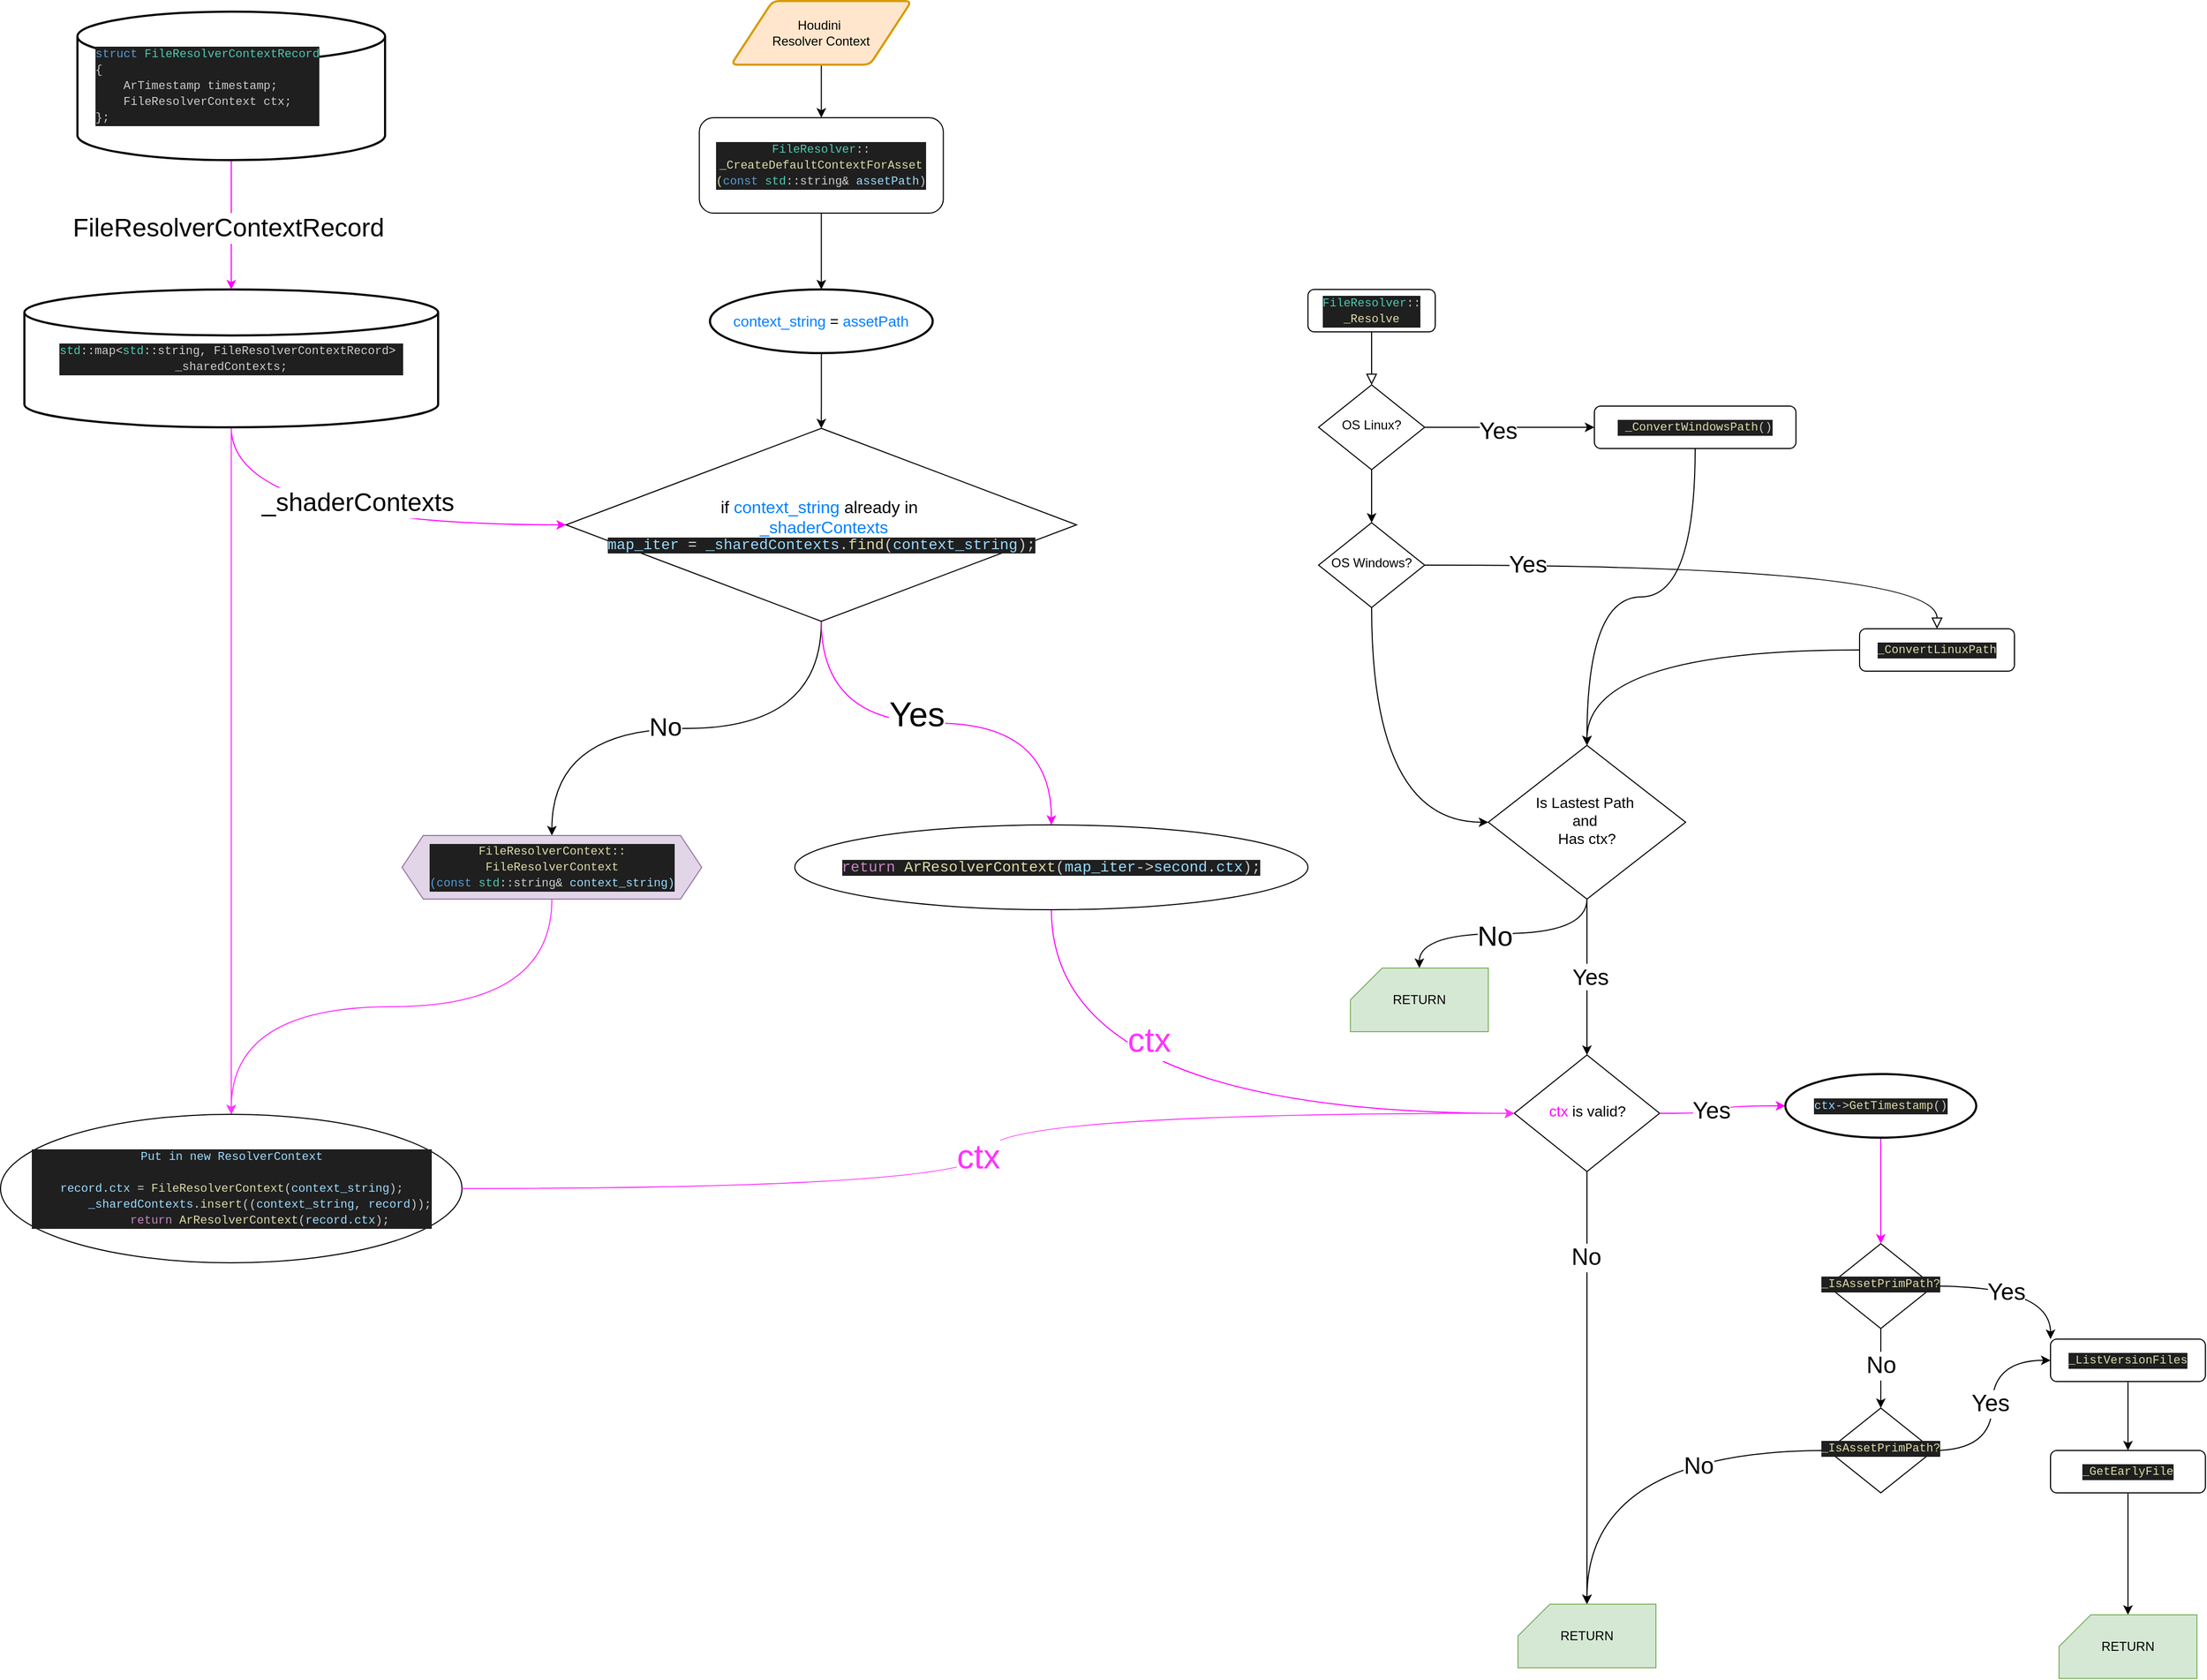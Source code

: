 <mxfile version="24.0.7" type="github">
  <diagram id="C5RBs43oDa-KdzZeNtuy" name="Page-1">
    <mxGraphModel dx="2647" dy="1111" grid="1" gridSize="10" guides="1" tooltips="1" connect="1" arrows="1" fold="1" page="1" pageScale="1" pageWidth="1169" pageHeight="1654" math="0" shadow="0">
      <root>
        <mxCell id="WIyWlLk6GJQsqaUBKTNV-0" />
        <mxCell id="WIyWlLk6GJQsqaUBKTNV-1" parent="WIyWlLk6GJQsqaUBKTNV-0" />
        <mxCell id="WIyWlLk6GJQsqaUBKTNV-2" value="" style="rounded=0;html=1;jettySize=auto;orthogonalLoop=1;fontSize=11;endArrow=block;endFill=0;endSize=8;strokeWidth=1;shadow=0;labelBackgroundColor=none;edgeStyle=orthogonalEdgeStyle;curved=1;" parent="WIyWlLk6GJQsqaUBKTNV-1" source="WIyWlLk6GJQsqaUBKTNV-3" target="WIyWlLk6GJQsqaUBKTNV-6" edge="1">
          <mxGeometry relative="1" as="geometry" />
        </mxCell>
        <mxCell id="WIyWlLk6GJQsqaUBKTNV-3" value="&lt;div style=&quot;color: rgb(204, 204, 204); background-color: rgb(31, 31, 31); font-family: Monaco, Consolas, &amp;quot;Courier New&amp;quot;, monospace, Consolas, &amp;quot;Courier New&amp;quot;, monospace; font-size: 11px; line-height: 15px; white-space: pre;&quot;&gt;&lt;span style=&quot;color: #4ec9b0;&quot;&gt;FileResolver&lt;/span&gt;::&lt;/div&gt;&lt;div style=&quot;color: rgb(204, 204, 204); background-color: rgb(31, 31, 31); font-family: Monaco, Consolas, &amp;quot;Courier New&amp;quot;, monospace, Consolas, &amp;quot;Courier New&amp;quot;, monospace; font-size: 11px; line-height: 15px; white-space: pre;&quot;&gt;&lt;span style=&quot;color: #dcdcaa;&quot;&gt;_Resolve&lt;/span&gt;&lt;/div&gt;" style="rounded=1;whiteSpace=wrap;html=1;fontSize=12;glass=0;strokeWidth=1;shadow=0;fillColor=default;" parent="WIyWlLk6GJQsqaUBKTNV-1" vertex="1">
          <mxGeometry x="270" y="302" width="120" height="40" as="geometry" />
        </mxCell>
        <mxCell id="Y0Sj8cKWIMxoQ4SRdCdw-1" style="edgeStyle=orthogonalEdgeStyle;rounded=0;orthogonalLoop=1;jettySize=auto;html=1;curved=1;" edge="1" parent="WIyWlLk6GJQsqaUBKTNV-1" source="WIyWlLk6GJQsqaUBKTNV-6" target="WIyWlLk6GJQsqaUBKTNV-7">
          <mxGeometry relative="1" as="geometry" />
        </mxCell>
        <mxCell id="Y0Sj8cKWIMxoQ4SRdCdw-52" value="Yes" style="edgeLabel;html=1;align=center;verticalAlign=middle;resizable=0;points=[];fontSize=22;" vertex="1" connectable="0" parent="Y0Sj8cKWIMxoQ4SRdCdw-1">
          <mxGeometry x="-0.137" y="-4" relative="1" as="geometry">
            <mxPoint as="offset" />
          </mxGeometry>
        </mxCell>
        <mxCell id="Y0Sj8cKWIMxoQ4SRdCdw-3" style="edgeStyle=orthogonalEdgeStyle;rounded=0;orthogonalLoop=1;jettySize=auto;html=1;curved=1;" edge="1" parent="WIyWlLk6GJQsqaUBKTNV-1" source="WIyWlLk6GJQsqaUBKTNV-6" target="WIyWlLk6GJQsqaUBKTNV-10">
          <mxGeometry relative="1" as="geometry" />
        </mxCell>
        <mxCell id="WIyWlLk6GJQsqaUBKTNV-6" value="OS Linux?" style="rhombus;whiteSpace=wrap;html=1;shadow=0;fontFamily=Helvetica;fontSize=12;align=center;strokeWidth=1;spacing=6;spacingTop=-4;" parent="WIyWlLk6GJQsqaUBKTNV-1" vertex="1">
          <mxGeometry x="280" y="392" width="100" height="80" as="geometry" />
        </mxCell>
        <mxCell id="Y0Sj8cKWIMxoQ4SRdCdw-11" style="edgeStyle=orthogonalEdgeStyle;rounded=0;orthogonalLoop=1;jettySize=auto;html=1;curved=1;" edge="1" parent="WIyWlLk6GJQsqaUBKTNV-1" source="WIyWlLk6GJQsqaUBKTNV-7" target="Y0Sj8cKWIMxoQ4SRdCdw-10">
          <mxGeometry relative="1" as="geometry" />
        </mxCell>
        <mxCell id="WIyWlLk6GJQsqaUBKTNV-7" value="&lt;div style=&quot;color: rgb(204, 204, 204); background-color: rgb(31, 31, 31); font-family: Monaco, Consolas, &amp;quot;Courier New&amp;quot;, monospace, Consolas, &amp;quot;Courier New&amp;quot;, monospace; font-size: 11px; line-height: 15px; white-space: pre;&quot;&gt;&amp;nbsp;&lt;span style=&quot;color: #dcdcaa;&quot;&gt;_ConvertWindowsPath&lt;/span&gt;()&lt;/div&gt;" style="rounded=1;whiteSpace=wrap;html=1;fontSize=12;glass=0;strokeWidth=1;shadow=0;" parent="WIyWlLk6GJQsqaUBKTNV-1" vertex="1">
          <mxGeometry x="540" y="412" width="190" height="40" as="geometry" />
        </mxCell>
        <mxCell id="WIyWlLk6GJQsqaUBKTNV-9" value="" style="edgeStyle=orthogonalEdgeStyle;rounded=0;html=1;jettySize=auto;orthogonalLoop=1;fontSize=11;endArrow=block;endFill=0;endSize=8;strokeWidth=1;shadow=0;labelBackgroundColor=none;curved=1;" parent="WIyWlLk6GJQsqaUBKTNV-1" source="WIyWlLk6GJQsqaUBKTNV-10" target="WIyWlLk6GJQsqaUBKTNV-12" edge="1">
          <mxGeometry y="10" relative="1" as="geometry">
            <mxPoint as="offset" />
          </mxGeometry>
        </mxCell>
        <mxCell id="Y0Sj8cKWIMxoQ4SRdCdw-53" value="&lt;font style=&quot;font-size: 22px;&quot;&gt;Yes&lt;/font&gt;" style="edgeLabel;html=1;align=center;verticalAlign=middle;resizable=0;points=[];" vertex="1" connectable="0" parent="WIyWlLk6GJQsqaUBKTNV-9">
          <mxGeometry x="-0.642" relative="1" as="geometry">
            <mxPoint as="offset" />
          </mxGeometry>
        </mxCell>
        <mxCell id="Y0Sj8cKWIMxoQ4SRdCdw-29" style="edgeStyle=orthogonalEdgeStyle;rounded=0;orthogonalLoop=1;jettySize=auto;html=1;curved=1;entryX=0;entryY=0.5;entryDx=0;entryDy=0;exitX=0.5;exitY=1;exitDx=0;exitDy=0;" edge="1" parent="WIyWlLk6GJQsqaUBKTNV-1" source="WIyWlLk6GJQsqaUBKTNV-10" target="Y0Sj8cKWIMxoQ4SRdCdw-10">
          <mxGeometry relative="1" as="geometry" />
        </mxCell>
        <mxCell id="WIyWlLk6GJQsqaUBKTNV-10" value="OS Windows?" style="rhombus;whiteSpace=wrap;html=1;shadow=0;fontFamily=Helvetica;fontSize=12;align=center;strokeWidth=1;spacing=6;spacingTop=-4;" parent="WIyWlLk6GJQsqaUBKTNV-1" vertex="1">
          <mxGeometry x="280" y="522" width="100" height="80" as="geometry" />
        </mxCell>
        <mxCell id="Y0Sj8cKWIMxoQ4SRdCdw-13" style="edgeStyle=orthogonalEdgeStyle;rounded=0;orthogonalLoop=1;jettySize=auto;html=1;entryX=0.5;entryY=0;entryDx=0;entryDy=0;curved=1;" edge="1" parent="WIyWlLk6GJQsqaUBKTNV-1" source="WIyWlLk6GJQsqaUBKTNV-12" target="Y0Sj8cKWIMxoQ4SRdCdw-10">
          <mxGeometry relative="1" as="geometry" />
        </mxCell>
        <mxCell id="WIyWlLk6GJQsqaUBKTNV-12" value="&lt;div style=&quot;color: rgb(204, 204, 204); background-color: rgb(31, 31, 31); font-family: Monaco, Consolas, &amp;quot;Courier New&amp;quot;, monospace, Consolas, &amp;quot;Courier New&amp;quot;, monospace; font-size: 11px; line-height: 15px; white-space: pre;&quot;&gt;&lt;span style=&quot;color: #dcdcaa;&quot;&gt;_ConvertLinuxPath&lt;/span&gt;&lt;/div&gt;" style="rounded=1;whiteSpace=wrap;html=1;fontSize=12;glass=0;strokeWidth=1;shadow=0;" parent="WIyWlLk6GJQsqaUBKTNV-1" vertex="1">
          <mxGeometry x="790" y="622" width="146" height="40" as="geometry" />
        </mxCell>
        <mxCell id="Y0Sj8cKWIMxoQ4SRdCdw-32" style="edgeStyle=orthogonalEdgeStyle;rounded=0;orthogonalLoop=1;jettySize=auto;html=1;curved=1;" edge="1" parent="WIyWlLk6GJQsqaUBKTNV-1" source="Y0Sj8cKWIMxoQ4SRdCdw-10" target="Y0Sj8cKWIMxoQ4SRdCdw-30">
          <mxGeometry relative="1" as="geometry" />
        </mxCell>
        <mxCell id="Y0Sj8cKWIMxoQ4SRdCdw-51" value="Yes" style="edgeLabel;html=1;align=center;verticalAlign=middle;resizable=0;points=[];fontSize=21;" vertex="1" connectable="0" parent="Y0Sj8cKWIMxoQ4SRdCdw-32">
          <mxGeometry x="-0.014" y="3" relative="1" as="geometry">
            <mxPoint as="offset" />
          </mxGeometry>
        </mxCell>
        <mxCell id="Y0Sj8cKWIMxoQ4SRdCdw-49" style="edgeStyle=orthogonalEdgeStyle;rounded=0;orthogonalLoop=1;jettySize=auto;html=1;curved=1;exitX=0.5;exitY=1;exitDx=0;exitDy=0;" edge="1" parent="WIyWlLk6GJQsqaUBKTNV-1" source="Y0Sj8cKWIMxoQ4SRdCdw-10" target="Y0Sj8cKWIMxoQ4SRdCdw-48">
          <mxGeometry relative="1" as="geometry" />
        </mxCell>
        <mxCell id="Y0Sj8cKWIMxoQ4SRdCdw-50" value="No" style="edgeLabel;html=1;align=center;verticalAlign=middle;resizable=0;points=[];fontSize=26;" vertex="1" connectable="0" parent="Y0Sj8cKWIMxoQ4SRdCdw-49">
          <mxGeometry x="0.104" y="6" relative="1" as="geometry">
            <mxPoint x="3" y="-4" as="offset" />
          </mxGeometry>
        </mxCell>
        <mxCell id="Y0Sj8cKWIMxoQ4SRdCdw-10" value="&lt;font style=&quot;font-size: 14px;&quot;&gt;Is Lastest Path&amp;nbsp;&lt;/font&gt;&lt;div style=&quot;font-size: 14px;&quot;&gt;&lt;font style=&quot;font-size: 14px;&quot;&gt;and&amp;nbsp;&lt;/font&gt;&lt;/div&gt;&lt;div style=&quot;font-size: 14px;&quot;&gt;&lt;font style=&quot;font-size: 14px;&quot;&gt;Has ctx?&lt;/font&gt;&lt;/div&gt;" style="rhombus;whiteSpace=wrap;html=1;shadow=0;fontFamily=Helvetica;fontSize=12;align=center;strokeWidth=1;spacing=6;spacingTop=-4;" vertex="1" parent="WIyWlLk6GJQsqaUBKTNV-1">
          <mxGeometry x="440" y="732" width="186" height="145" as="geometry" />
        </mxCell>
        <mxCell id="Y0Sj8cKWIMxoQ4SRdCdw-24" style="edgeStyle=orthogonalEdgeStyle;rounded=0;orthogonalLoop=1;jettySize=auto;html=1;curved=1;" edge="1" parent="WIyWlLk6GJQsqaUBKTNV-1" source="Y0Sj8cKWIMxoQ4SRdCdw-17" target="Y0Sj8cKWIMxoQ4SRdCdw-23">
          <mxGeometry relative="1" as="geometry" />
        </mxCell>
        <mxCell id="Y0Sj8cKWIMxoQ4SRdCdw-59" value="No" style="edgeLabel;html=1;align=center;verticalAlign=middle;resizable=0;points=[];fontSize=22;" vertex="1" connectable="0" parent="Y0Sj8cKWIMxoQ4SRdCdw-24">
          <mxGeometry x="-0.081" relative="1" as="geometry">
            <mxPoint as="offset" />
          </mxGeometry>
        </mxCell>
        <mxCell id="Y0Sj8cKWIMxoQ4SRdCdw-34" style="edgeStyle=orthogonalEdgeStyle;rounded=0;orthogonalLoop=1;jettySize=auto;html=1;entryX=0;entryY=0;entryDx=0;entryDy=0;curved=1;" edge="1" parent="WIyWlLk6GJQsqaUBKTNV-1" source="Y0Sj8cKWIMxoQ4SRdCdw-17" target="Y0Sj8cKWIMxoQ4SRdCdw-19">
          <mxGeometry relative="1" as="geometry" />
        </mxCell>
        <mxCell id="Y0Sj8cKWIMxoQ4SRdCdw-60" value="Yes" style="edgeLabel;html=1;align=center;verticalAlign=middle;resizable=0;points=[];fontSize=22;" vertex="1" connectable="0" parent="Y0Sj8cKWIMxoQ4SRdCdw-34">
          <mxGeometry x="-0.15" y="-6" relative="1" as="geometry">
            <mxPoint as="offset" />
          </mxGeometry>
        </mxCell>
        <mxCell id="Y0Sj8cKWIMxoQ4SRdCdw-17" value="&lt;div style=&quot;color: rgb(204, 204, 204); background-color: rgb(31, 31, 31); font-family: Monaco, Consolas, &amp;quot;Courier New&amp;quot;, monospace, Consolas, &amp;quot;Courier New&amp;quot;, monospace; font-size: 11px; line-height: 15px; white-space: pre;&quot;&gt;&lt;span style=&quot;color: #dcdcaa;&quot;&gt;_IsAssetPrimPath?&lt;/span&gt;&lt;/div&gt;" style="rhombus;whiteSpace=wrap;html=1;shadow=0;fontFamily=Helvetica;fontSize=12;align=center;strokeWidth=1;spacing=6;spacingTop=-4;" vertex="1" parent="WIyWlLk6GJQsqaUBKTNV-1">
          <mxGeometry x="760" y="1202" width="100" height="80" as="geometry" />
        </mxCell>
        <mxCell id="Y0Sj8cKWIMxoQ4SRdCdw-39" style="edgeStyle=orthogonalEdgeStyle;rounded=0;orthogonalLoop=1;jettySize=auto;html=1;strokeColor=none;curved=1;" edge="1" parent="WIyWlLk6GJQsqaUBKTNV-1" source="Y0Sj8cKWIMxoQ4SRdCdw-19" target="Y0Sj8cKWIMxoQ4SRdCdw-21">
          <mxGeometry relative="1" as="geometry" />
        </mxCell>
        <mxCell id="Y0Sj8cKWIMxoQ4SRdCdw-40" style="edgeStyle=orthogonalEdgeStyle;rounded=0;orthogonalLoop=1;jettySize=auto;html=1;entryX=0.5;entryY=0;entryDx=0;entryDy=0;curved=1;" edge="1" parent="WIyWlLk6GJQsqaUBKTNV-1" source="Y0Sj8cKWIMxoQ4SRdCdw-19" target="Y0Sj8cKWIMxoQ4SRdCdw-21">
          <mxGeometry relative="1" as="geometry" />
        </mxCell>
        <mxCell id="Y0Sj8cKWIMxoQ4SRdCdw-19" value="&lt;div style=&quot;color: rgb(204, 204, 204); background-color: rgb(31, 31, 31); font-family: Monaco, Consolas, &amp;quot;Courier New&amp;quot;, monospace, Consolas, &amp;quot;Courier New&amp;quot;, monospace; font-size: 11px; line-height: 15px; white-space: pre;&quot;&gt;&lt;div style=&quot;line-height: 15px;&quot;&gt;&lt;span style=&quot;color: #dcdcaa;&quot;&gt;_ListVersionFiles&lt;/span&gt;&lt;/div&gt;&lt;/div&gt;" style="rounded=1;whiteSpace=wrap;html=1;fontSize=12;glass=0;strokeWidth=1;shadow=0;" vertex="1" parent="WIyWlLk6GJQsqaUBKTNV-1">
          <mxGeometry x="970" y="1292" width="146" height="40" as="geometry" />
        </mxCell>
        <mxCell id="Y0Sj8cKWIMxoQ4SRdCdw-55" style="edgeStyle=orthogonalEdgeStyle;rounded=0;orthogonalLoop=1;jettySize=auto;html=1;curved=1;" edge="1" parent="WIyWlLk6GJQsqaUBKTNV-1" source="Y0Sj8cKWIMxoQ4SRdCdw-21" target="Y0Sj8cKWIMxoQ4SRdCdw-54">
          <mxGeometry relative="1" as="geometry" />
        </mxCell>
        <mxCell id="Y0Sj8cKWIMxoQ4SRdCdw-21" value="&lt;div style=&quot;color: rgb(204, 204, 204); background-color: rgb(31, 31, 31); font-family: Monaco, Consolas, &amp;quot;Courier New&amp;quot;, monospace, Consolas, &amp;quot;Courier New&amp;quot;, monospace; font-size: 11px; line-height: 15px; white-space: pre;&quot;&gt;&lt;div style=&quot;line-height: 15px;&quot;&gt;&lt;div style=&quot;line-height: 15px;&quot;&gt;&lt;span style=&quot;color: #dcdcaa;&quot;&gt;_GetEarlyFile&lt;/span&gt;&lt;/div&gt;&lt;/div&gt;&lt;/div&gt;" style="rounded=1;whiteSpace=wrap;html=1;fontSize=12;glass=0;strokeWidth=1;shadow=0;" vertex="1" parent="WIyWlLk6GJQsqaUBKTNV-1">
          <mxGeometry x="970" y="1397" width="146" height="40" as="geometry" />
        </mxCell>
        <mxCell id="Y0Sj8cKWIMxoQ4SRdCdw-35" style="edgeStyle=orthogonalEdgeStyle;rounded=0;orthogonalLoop=1;jettySize=auto;html=1;entryX=0;entryY=0.5;entryDx=0;entryDy=0;curved=1;" edge="1" parent="WIyWlLk6GJQsqaUBKTNV-1" source="Y0Sj8cKWIMxoQ4SRdCdw-23" target="Y0Sj8cKWIMxoQ4SRdCdw-19">
          <mxGeometry relative="1" as="geometry" />
        </mxCell>
        <mxCell id="Y0Sj8cKWIMxoQ4SRdCdw-61" value="Yes" style="edgeLabel;html=1;align=center;verticalAlign=middle;resizable=0;points=[];fontSize=22;" vertex="1" connectable="0" parent="Y0Sj8cKWIMxoQ4SRdCdw-35">
          <mxGeometry x="0.022" y="2" relative="1" as="geometry">
            <mxPoint as="offset" />
          </mxGeometry>
        </mxCell>
        <mxCell id="Y0Sj8cKWIMxoQ4SRdCdw-62" style="edgeStyle=orthogonalEdgeStyle;rounded=0;orthogonalLoop=1;jettySize=auto;html=1;curved=1;" edge="1" parent="WIyWlLk6GJQsqaUBKTNV-1" source="Y0Sj8cKWIMxoQ4SRdCdw-23" target="Y0Sj8cKWIMxoQ4SRdCdw-56">
          <mxGeometry relative="1" as="geometry" />
        </mxCell>
        <mxCell id="Y0Sj8cKWIMxoQ4SRdCdw-63" value="No" style="edgeLabel;html=1;align=center;verticalAlign=middle;resizable=0;points=[];fontSize=22;" vertex="1" connectable="0" parent="Y0Sj8cKWIMxoQ4SRdCdw-62">
          <mxGeometry x="-0.491" y="58" relative="1" as="geometry">
            <mxPoint x="-28" y="-43" as="offset" />
          </mxGeometry>
        </mxCell>
        <mxCell id="Y0Sj8cKWIMxoQ4SRdCdw-23" value="&lt;div style=&quot;color: rgb(204, 204, 204); background-color: rgb(31, 31, 31); font-family: Monaco, Consolas, &amp;quot;Courier New&amp;quot;, monospace, Consolas, &amp;quot;Courier New&amp;quot;, monospace; font-size: 11px; line-height: 15px; white-space: pre;&quot;&gt;&lt;span style=&quot;color: #dcdcaa;&quot;&gt;_IsAssetPrimPath?&lt;/span&gt;&lt;/div&gt;" style="rhombus;whiteSpace=wrap;html=1;shadow=0;fontFamily=Helvetica;fontSize=12;align=center;strokeWidth=1;spacing=6;spacingTop=-4;" vertex="1" parent="WIyWlLk6GJQsqaUBKTNV-1">
          <mxGeometry x="760" y="1357" width="100" height="80" as="geometry" />
        </mxCell>
        <mxCell id="Y0Sj8cKWIMxoQ4SRdCdw-38" style="edgeStyle=orthogonalEdgeStyle;rounded=0;orthogonalLoop=1;jettySize=auto;html=1;curved=1;strokeColor=#FF00FF;" edge="1" parent="WIyWlLk6GJQsqaUBKTNV-1" source="Y0Sj8cKWIMxoQ4SRdCdw-65" target="Y0Sj8cKWIMxoQ4SRdCdw-17">
          <mxGeometry relative="1" as="geometry" />
        </mxCell>
        <mxCell id="Y0Sj8cKWIMxoQ4SRdCdw-57" style="edgeStyle=orthogonalEdgeStyle;rounded=0;orthogonalLoop=1;jettySize=auto;html=1;curved=1;" edge="1" parent="WIyWlLk6GJQsqaUBKTNV-1" source="Y0Sj8cKWIMxoQ4SRdCdw-30" target="Y0Sj8cKWIMxoQ4SRdCdw-56">
          <mxGeometry relative="1" as="geometry" />
        </mxCell>
        <mxCell id="Y0Sj8cKWIMxoQ4SRdCdw-64" value="No" style="edgeLabel;html=1;align=center;verticalAlign=middle;resizable=0;points=[];fontSize=22;" vertex="1" connectable="0" parent="Y0Sj8cKWIMxoQ4SRdCdw-57">
          <mxGeometry x="-0.605" y="-1" relative="1" as="geometry">
            <mxPoint as="offset" />
          </mxGeometry>
        </mxCell>
        <mxCell id="Y0Sj8cKWIMxoQ4SRdCdw-30" value="&lt;font style=&quot;font-size: 14px;&quot;&gt;&lt;font color=&quot;#ff00ff&quot;&gt;ctx&lt;/font&gt; is valid?&lt;/font&gt;" style="rhombus;whiteSpace=wrap;html=1;shadow=0;fontFamily=Helvetica;fontSize=12;align=center;strokeWidth=1;spacing=6;spacingTop=-4;" vertex="1" parent="WIyWlLk6GJQsqaUBKTNV-1">
          <mxGeometry x="464.5" y="1024" width="137" height="110" as="geometry" />
        </mxCell>
        <mxCell id="Y0Sj8cKWIMxoQ4SRdCdw-45" style="edgeStyle=orthogonalEdgeStyle;rounded=0;orthogonalLoop=1;jettySize=auto;html=1;curved=1;exitX=0.5;exitY=1;exitDx=0;exitDy=0;" edge="1" parent="WIyWlLk6GJQsqaUBKTNV-1" source="Y0Sj8cKWIMxoQ4SRdCdw-76" target="Y0Sj8cKWIMxoQ4SRdCdw-44">
          <mxGeometry relative="1" as="geometry" />
        </mxCell>
        <mxCell id="Y0Sj8cKWIMxoQ4SRdCdw-81" value="&lt;font style=&quot;font-size: 24px;&quot;&gt;No&lt;/font&gt;" style="edgeLabel;html=1;align=center;verticalAlign=middle;resizable=0;points=[];" vertex="1" connectable="0" parent="Y0Sj8cKWIMxoQ4SRdCdw-45">
          <mxGeometry x="0.207" y="19" relative="1" as="geometry">
            <mxPoint x="26" y="-20" as="offset" />
          </mxGeometry>
        </mxCell>
        <mxCell id="Y0Sj8cKWIMxoQ4SRdCdw-41" value="&lt;div style=&quot;color: rgb(204, 204, 204); background-color: rgb(31, 31, 31); font-family: Monaco, Consolas, &amp;quot;Courier New&amp;quot;, monospace, Consolas, &amp;quot;Courier New&amp;quot;, monospace; font-size: 11px; line-height: 15px; white-space: pre;&quot;&gt;&lt;div style=&quot;line-height: 15px;&quot;&gt;&lt;span style=&quot;color: #4ec9b0;&quot;&gt;FileResolver&lt;/span&gt;::&lt;/div&gt;&lt;div style=&quot;line-height: 15px;&quot;&gt;&lt;span style=&quot;color: #dcdcaa;&quot;&gt;_CreateDefaultContextForAsset&lt;/span&gt;&lt;/div&gt;&lt;div style=&quot;line-height: 15px;&quot;&gt;&lt;span style=&quot;color: #dcdcaa;&quot;&gt;(&lt;/span&gt;&lt;span style=&quot;color: rgb(86, 156, 214);&quot;&gt;const&lt;/span&gt; &lt;span style=&quot;color: rgb(78, 201, 176);&quot;&gt;std&lt;/span&gt;::string&lt;span style=&quot;color: rgb(212, 212, 212);&quot;&gt;&amp;amp;&lt;/span&gt; &lt;span style=&quot;color: rgb(156, 220, 254);&quot;&gt;assetPath&lt;/span&gt;)&lt;/div&gt;&lt;/div&gt;" style="rounded=1;whiteSpace=wrap;html=1;fontSize=12;glass=0;strokeWidth=1;shadow=0;fillColor=default;" vertex="1" parent="WIyWlLk6GJQsqaUBKTNV-1">
          <mxGeometry x="-303.75" y="140" width="230" height="90" as="geometry" />
        </mxCell>
        <mxCell id="Y0Sj8cKWIMxoQ4SRdCdw-43" style="edgeStyle=orthogonalEdgeStyle;rounded=0;orthogonalLoop=1;jettySize=auto;html=1;curved=1;" edge="1" parent="WIyWlLk6GJQsqaUBKTNV-1" source="Y0Sj8cKWIMxoQ4SRdCdw-42" target="Y0Sj8cKWIMxoQ4SRdCdw-41">
          <mxGeometry relative="1" as="geometry" />
        </mxCell>
        <mxCell id="Y0Sj8cKWIMxoQ4SRdCdw-42" value="Houdini&amp;nbsp;&lt;div&gt;Resolver Context&lt;/div&gt;" style="shape=parallelogram;html=1;strokeWidth=2;perimeter=parallelogramPerimeter;whiteSpace=wrap;rounded=1;arcSize=12;size=0.23;fillColor=#ffe6cc;strokeColor=#d79b00;" vertex="1" parent="WIyWlLk6GJQsqaUBKTNV-1">
          <mxGeometry x="-273.75" y="30" width="170" height="60" as="geometry" />
        </mxCell>
        <mxCell id="Y0Sj8cKWIMxoQ4SRdCdw-47" style="edgeStyle=orthogonalEdgeStyle;rounded=0;orthogonalLoop=1;jettySize=auto;html=1;entryX=0;entryY=0.5;entryDx=0;entryDy=0;curved=1;strokeColor=#FF00FF;exitX=0.5;exitY=1;exitDx=0;exitDy=0;" edge="1" parent="WIyWlLk6GJQsqaUBKTNV-1" source="Y0Sj8cKWIMxoQ4SRdCdw-78" target="Y0Sj8cKWIMxoQ4SRdCdw-30">
          <mxGeometry relative="1" as="geometry" />
        </mxCell>
        <mxCell id="Y0Sj8cKWIMxoQ4SRdCdw-69" value="ctx" style="edgeLabel;html=1;align=center;verticalAlign=middle;resizable=0;points=[];fontSize=32;fontColor=#FF33FF;" vertex="1" connectable="0" parent="Y0Sj8cKWIMxoQ4SRdCdw-47">
          <mxGeometry x="-0.018" y="-1" relative="1" as="geometry">
            <mxPoint x="-25" y="-70" as="offset" />
          </mxGeometry>
        </mxCell>
        <mxCell id="Y0Sj8cKWIMxoQ4SRdCdw-87" style="edgeStyle=orthogonalEdgeStyle;rounded=0;orthogonalLoop=1;jettySize=auto;html=1;curved=1;strokeColor=#FF33FF;" edge="1" parent="WIyWlLk6GJQsqaUBKTNV-1" source="Y0Sj8cKWIMxoQ4SRdCdw-44" target="Y0Sj8cKWIMxoQ4SRdCdw-84">
          <mxGeometry relative="1" as="geometry" />
        </mxCell>
        <mxCell id="Y0Sj8cKWIMxoQ4SRdCdw-44" value="&lt;div style=&quot;color: rgb(204, 204, 204); background-color: rgb(31, 31, 31); font-family: Monaco, Consolas, &amp;quot;Courier New&amp;quot;, monospace, Consolas, &amp;quot;Courier New&amp;quot;, monospace; font-size: 11px; line-height: 15px; white-space: pre;&quot;&gt;&lt;span style=&quot;color: #dcdcaa;&quot;&gt;FileResolverContext&lt;/span&gt;&lt;span style=&quot;color: #dcdcaa;&quot;&gt;::&lt;/span&gt;&lt;/div&gt;&lt;div style=&quot;color: rgb(204, 204, 204); background-color: rgb(31, 31, 31); font-family: Monaco, Consolas, &amp;quot;Courier New&amp;quot;, monospace, Consolas, &amp;quot;Courier New&amp;quot;, monospace; font-size: 11px; line-height: 15px; white-space: pre;&quot;&gt;&lt;span style=&quot;color: #dcdcaa;&quot;&gt;FileResolverContext&lt;/span&gt;&lt;/div&gt;&lt;div style=&quot;color: rgb(204, 204, 204); background-color: rgb(31, 31, 31); font-family: Monaco, Consolas, &amp;quot;Courier New&amp;quot;, monospace, Consolas, &amp;quot;Courier New&amp;quot;, monospace; font-size: 11px; line-height: 15px; white-space: pre;&quot;&gt;&lt;div style=&quot;line-height: 15px;&quot;&gt;&lt;span style=&quot;color: #569cd6;&quot;&gt;(const&lt;/span&gt; &lt;span style=&quot;color: #4ec9b0;&quot;&gt;std&lt;/span&gt;::string&lt;span style=&quot;color: #d4d4d4;&quot;&gt;&amp;amp;&lt;/span&gt; &lt;span style=&quot;color: #9cdcfe;&quot;&gt;context_string)&lt;/span&gt;&lt;/div&gt;&lt;/div&gt;" style="shape=hexagon;perimeter=hexagonPerimeter2;whiteSpace=wrap;html=1;fixedSize=1;fillColor=#e1d5e7;strokeColor=#9673a6;" vertex="1" parent="WIyWlLk6GJQsqaUBKTNV-1">
          <mxGeometry x="-584" y="817" width="282.5" height="60" as="geometry" />
        </mxCell>
        <mxCell id="Y0Sj8cKWIMxoQ4SRdCdw-48" value="RETURN" style="shape=card;whiteSpace=wrap;html=1;fillColor=#d5e8d4;strokeColor=#82b366;" vertex="1" parent="WIyWlLk6GJQsqaUBKTNV-1">
          <mxGeometry x="310" y="942" width="130" height="60" as="geometry" />
        </mxCell>
        <mxCell id="Y0Sj8cKWIMxoQ4SRdCdw-54" value="RETURN" style="shape=card;whiteSpace=wrap;html=1;fillColor=#d5e8d4;strokeColor=#82b366;" vertex="1" parent="WIyWlLk6GJQsqaUBKTNV-1">
          <mxGeometry x="978" y="1552" width="130" height="60" as="geometry" />
        </mxCell>
        <mxCell id="Y0Sj8cKWIMxoQ4SRdCdw-56" value="RETURN" style="shape=card;whiteSpace=wrap;html=1;fillColor=#d5e8d4;strokeColor=#82b366;" vertex="1" parent="WIyWlLk6GJQsqaUBKTNV-1">
          <mxGeometry x="468" y="1542" width="130" height="60" as="geometry" />
        </mxCell>
        <mxCell id="Y0Sj8cKWIMxoQ4SRdCdw-66" value="" style="edgeStyle=orthogonalEdgeStyle;rounded=0;orthogonalLoop=1;jettySize=auto;html=1;curved=1;strokeColor=#FF00FF;entryX=0;entryY=0.5;entryDx=0;entryDy=0;entryPerimeter=0;" edge="1" parent="WIyWlLk6GJQsqaUBKTNV-1" source="Y0Sj8cKWIMxoQ4SRdCdw-30" target="Y0Sj8cKWIMxoQ4SRdCdw-65">
          <mxGeometry relative="1" as="geometry">
            <mxPoint x="583" y="1072" as="sourcePoint" />
            <mxPoint x="810" y="1252" as="targetPoint" />
          </mxGeometry>
        </mxCell>
        <mxCell id="Y0Sj8cKWIMxoQ4SRdCdw-68" value="Yes" style="edgeLabel;html=1;align=center;verticalAlign=middle;resizable=0;points=[];fontSize=22;" vertex="1" connectable="0" parent="Y0Sj8cKWIMxoQ4SRdCdw-66">
          <mxGeometry x="-0.226" y="2" relative="1" as="geometry">
            <mxPoint as="offset" />
          </mxGeometry>
        </mxCell>
        <mxCell id="Y0Sj8cKWIMxoQ4SRdCdw-65" value="&lt;div style=&quot;color: rgb(204, 204, 204); background-color: rgb(31, 31, 31); font-family: Monaco, Consolas, &amp;quot;Courier New&amp;quot;, monospace, Consolas, &amp;quot;Courier New&amp;quot;, monospace; font-size: 11px; line-height: 15px; white-space: pre;&quot;&gt;&lt;span style=&quot;color: #9cdcfe;&quot;&gt;ctx&lt;/span&gt;-&amp;gt;&lt;span style=&quot;color: #dcdcaa;&quot;&gt;GetTimestamp&lt;/span&gt;()&lt;/div&gt;" style="strokeWidth=2;html=1;shape=mxgraph.flowchart.start_1;whiteSpace=wrap;" vertex="1" parent="WIyWlLk6GJQsqaUBKTNV-1">
          <mxGeometry x="720" y="1042" width="180" height="60" as="geometry" />
        </mxCell>
        <mxCell id="Y0Sj8cKWIMxoQ4SRdCdw-82" style="edgeStyle=orthogonalEdgeStyle;rounded=0;orthogonalLoop=1;jettySize=auto;html=1;entryX=0;entryY=0.5;entryDx=0;entryDy=0;curved=1;exitX=0.5;exitY=1;exitDx=0;exitDy=0;exitPerimeter=0;strokeColor=#FF00FF;" edge="1" parent="WIyWlLk6GJQsqaUBKTNV-1" source="Y0Sj8cKWIMxoQ4SRdCdw-70" target="Y0Sj8cKWIMxoQ4SRdCdw-76">
          <mxGeometry relative="1" as="geometry" />
        </mxCell>
        <mxCell id="Y0Sj8cKWIMxoQ4SRdCdw-83" value="&lt;font style=&quot;font-size: 24px;&quot;&gt;_shaderContexts&lt;/font&gt;" style="edgeLabel;html=1;align=center;verticalAlign=middle;resizable=0;points=[];" vertex="1" connectable="0" parent="Y0Sj8cKWIMxoQ4SRdCdw-82">
          <mxGeometry x="0.08" y="36" relative="1" as="geometry">
            <mxPoint x="-9" y="15" as="offset" />
          </mxGeometry>
        </mxCell>
        <mxCell id="Y0Sj8cKWIMxoQ4SRdCdw-85" style="edgeStyle=orthogonalEdgeStyle;rounded=0;orthogonalLoop=1;jettySize=auto;html=1;curved=1;strokeColor=#FF33FF;" edge="1" parent="WIyWlLk6GJQsqaUBKTNV-1" source="Y0Sj8cKWIMxoQ4SRdCdw-70" target="Y0Sj8cKWIMxoQ4SRdCdw-84">
          <mxGeometry relative="1" as="geometry" />
        </mxCell>
        <mxCell id="Y0Sj8cKWIMxoQ4SRdCdw-70" value="&lt;div style=&quot;color: rgb(204, 204, 204); background-color: rgb(31, 31, 31); font-family: Monaco, Consolas, &amp;quot;Courier New&amp;quot;, monospace, Consolas, &amp;quot;Courier New&amp;quot;, monospace; font-size: 11px; line-height: 15px; white-space: pre;&quot;&gt;&lt;span style=&quot;color: #4ec9b0;&quot;&gt;std&lt;/span&gt;::map&lt;span style=&quot;color: #d4d4d4;&quot;&gt;&amp;lt;&lt;/span&gt;&lt;span style=&quot;color: #4ec9b0;&quot;&gt;std&lt;/span&gt;::string, FileResolverContextRecord&lt;span style=&quot;color: #d4d4d4;&quot;&gt;&amp;gt;&lt;/span&gt; &lt;/div&gt;&lt;div style=&quot;color: rgb(204, 204, 204); background-color: rgb(31, 31, 31); font-family: Monaco, Consolas, &amp;quot;Courier New&amp;quot;, monospace, Consolas, &amp;quot;Courier New&amp;quot;, monospace; font-size: 11px; line-height: 15px; white-space: pre;&quot;&gt;_sharedContexts;&lt;/div&gt;" style="strokeWidth=2;html=1;shape=mxgraph.flowchart.database;whiteSpace=wrap;align=center;labelPosition=center;verticalLabelPosition=middle;verticalAlign=middle;" vertex="1" parent="WIyWlLk6GJQsqaUBKTNV-1">
          <mxGeometry x="-940" y="302" width="390" height="130" as="geometry" />
        </mxCell>
        <mxCell id="Y0Sj8cKWIMxoQ4SRdCdw-72" style="edgeStyle=orthogonalEdgeStyle;rounded=0;orthogonalLoop=1;jettySize=auto;html=1;curved=1;strokeColor=#FF00FF;" edge="1" parent="WIyWlLk6GJQsqaUBKTNV-1" source="Y0Sj8cKWIMxoQ4SRdCdw-71" target="Y0Sj8cKWIMxoQ4SRdCdw-70">
          <mxGeometry relative="1" as="geometry" />
        </mxCell>
        <mxCell id="Y0Sj8cKWIMxoQ4SRdCdw-73" value="FileResolverContextRecord" style="edgeLabel;html=1;align=center;verticalAlign=middle;resizable=0;points=[];fontSize=24;" vertex="1" connectable="0" parent="Y0Sj8cKWIMxoQ4SRdCdw-72">
          <mxGeometry x="0.046" y="-3" relative="1" as="geometry">
            <mxPoint as="offset" />
          </mxGeometry>
        </mxCell>
        <mxCell id="Y0Sj8cKWIMxoQ4SRdCdw-71" value="&lt;div style=&quot;color: rgb(204, 204, 204); background-color: rgb(31, 31, 31); font-family: Monaco, Consolas, &amp;quot;Courier New&amp;quot;, monospace, Consolas, &amp;quot;Courier New&amp;quot;, monospace; font-size: 11px; line-height: 15px; white-space: pre;&quot;&gt;&lt;div&gt;&lt;span style=&quot;color: #569cd6;&quot;&gt;struct&lt;/span&gt; &lt;span style=&quot;color: #4ec9b0;&quot;&gt;FileResolverContextRecord&lt;/span&gt;&lt;/div&gt;&lt;div&gt;{&lt;/div&gt;&lt;div&gt;&amp;nbsp; &amp;nbsp; ArTimestamp timestamp;&lt;/div&gt;&lt;div&gt;&amp;nbsp; &amp;nbsp; FileResolverContext ctx;&lt;/div&gt;&lt;div style=&quot;&quot;&gt;};&lt;/div&gt;&lt;/div&gt;" style="strokeWidth=2;html=1;shape=mxgraph.flowchart.database;whiteSpace=wrap;align=left;spacingLeft=15;" vertex="1" parent="WIyWlLk6GJQsqaUBKTNV-1">
          <mxGeometry x="-890" y="40" width="290" height="140" as="geometry" />
        </mxCell>
        <mxCell id="Y0Sj8cKWIMxoQ4SRdCdw-75" value="" style="edgeStyle=orthogonalEdgeStyle;rounded=0;orthogonalLoop=1;jettySize=auto;html=1;curved=1;" edge="1" parent="WIyWlLk6GJQsqaUBKTNV-1" source="Y0Sj8cKWIMxoQ4SRdCdw-41" target="Y0Sj8cKWIMxoQ4SRdCdw-74">
          <mxGeometry relative="1" as="geometry">
            <mxPoint x="-189" y="320" as="sourcePoint" />
            <mxPoint x="-189" y="750" as="targetPoint" />
          </mxGeometry>
        </mxCell>
        <mxCell id="Y0Sj8cKWIMxoQ4SRdCdw-74" value="&lt;font style=&quot;font-size: 14px;&quot;&gt;&lt;font color=&quot;#007fff&quot;&gt;context_string&lt;/font&gt; = &lt;font color=&quot;#007fff&quot;&gt;assetPath&lt;/font&gt;&lt;/font&gt;" style="strokeWidth=2;html=1;shape=mxgraph.flowchart.start_1;whiteSpace=wrap;" vertex="1" parent="WIyWlLk6GJQsqaUBKTNV-1">
          <mxGeometry x="-293.75" y="302" width="210" height="60" as="geometry" />
        </mxCell>
        <mxCell id="Y0Sj8cKWIMxoQ4SRdCdw-77" value="" style="edgeStyle=orthogonalEdgeStyle;rounded=0;orthogonalLoop=1;jettySize=auto;html=1;curved=1;" edge="1" parent="WIyWlLk6GJQsqaUBKTNV-1" source="Y0Sj8cKWIMxoQ4SRdCdw-74" target="Y0Sj8cKWIMxoQ4SRdCdw-76">
          <mxGeometry relative="1" as="geometry">
            <mxPoint x="-189" y="470" as="sourcePoint" />
            <mxPoint x="-189" y="950" as="targetPoint" />
          </mxGeometry>
        </mxCell>
        <mxCell id="Y0Sj8cKWIMxoQ4SRdCdw-79" style="edgeStyle=orthogonalEdgeStyle;rounded=0;orthogonalLoop=1;jettySize=auto;html=1;curved=1;strokeColor=#FF00FF;" edge="1" parent="WIyWlLk6GJQsqaUBKTNV-1" source="Y0Sj8cKWIMxoQ4SRdCdw-76" target="Y0Sj8cKWIMxoQ4SRdCdw-78">
          <mxGeometry relative="1" as="geometry" />
        </mxCell>
        <mxCell id="Y0Sj8cKWIMxoQ4SRdCdw-80" value="&lt;font style=&quot;font-size: 32px;&quot;&gt;Yes&lt;/font&gt;" style="edgeLabel;html=1;align=center;verticalAlign=middle;resizable=0;points=[];" vertex="1" connectable="0" parent="Y0Sj8cKWIMxoQ4SRdCdw-79">
          <mxGeometry x="-0.092" y="8" relative="1" as="geometry">
            <mxPoint as="offset" />
          </mxGeometry>
        </mxCell>
        <mxCell id="Y0Sj8cKWIMxoQ4SRdCdw-76" value="&lt;font style=&quot;font-size: 16px;&quot;&gt;if &lt;font color=&quot;#007fff&quot;&gt;context_string&lt;/font&gt; already in&amp;nbsp;&lt;/font&gt;&lt;div style=&quot;font-size: 16px;&quot;&gt;&lt;font color=&quot;#007fff&quot; style=&quot;font-size: 16px;&quot;&gt;&amp;nbsp;_shaderContexts&lt;/font&gt;&lt;div style=&quot;font-size: 14px;&quot;&gt;&lt;font style=&quot;font-size: 14px;&quot;&gt;&lt;div style=&quot;color: rgb(204, 204, 204); background-color: rgb(31, 31, 31); font-family: Monaco, Consolas, &amp;quot;Courier New&amp;quot;, monospace, Consolas, &amp;quot;Courier New&amp;quot;, monospace; line-height: 15px; white-space: pre;&quot;&gt;&lt;div style=&quot;line-height: 15px;&quot;&gt;&lt;span style=&quot;color: rgb(156, 220, 254);&quot;&gt;map_iter&lt;/span&gt; &lt;span style=&quot;color: rgb(212, 212, 212);&quot;&gt;=&lt;/span&gt; &lt;span style=&quot;color: rgb(156, 220, 254);&quot;&gt;_sharedContexts&lt;/span&gt;.&lt;span style=&quot;color: rgb(220, 220, 170);&quot;&gt;find&lt;/span&gt;(&lt;span style=&quot;color: rgb(156, 220, 254);&quot;&gt;context_string&lt;/span&gt;);&lt;/div&gt;&lt;/div&gt;&lt;/font&gt;&lt;/div&gt;&lt;/div&gt;" style="rhombus;whiteSpace=wrap;html=1;" vertex="1" parent="WIyWlLk6GJQsqaUBKTNV-1">
          <mxGeometry x="-429.37" y="433" width="481.25" height="182" as="geometry" />
        </mxCell>
        <mxCell id="Y0Sj8cKWIMxoQ4SRdCdw-78" value="&lt;div style=&quot;color: rgb(204, 204, 204); background-color: rgb(31, 31, 31); font-family: Monaco, Consolas, &amp;quot;Courier New&amp;quot;, monospace, Consolas, &amp;quot;Courier New&amp;quot;, monospace; font-size: 14px; line-height: 15px; white-space: pre;&quot;&gt;&lt;span style=&quot;color: #c586c0;&quot;&gt;return&lt;/span&gt; &lt;span style=&quot;color: #dcdcaa;&quot;&gt;ArResolverContext&lt;/span&gt;(&lt;span style=&quot;color: #9cdcfe;&quot;&gt;map_iter&lt;/span&gt;-&amp;gt;&lt;span style=&quot;color: #9cdcfe;&quot;&gt;second&lt;/span&gt;.&lt;span style=&quot;color: #9cdcfe;&quot;&gt;ctx&lt;/span&gt;);&lt;/div&gt;" style="ellipse;whiteSpace=wrap;html=1;" vertex="1" parent="WIyWlLk6GJQsqaUBKTNV-1">
          <mxGeometry x="-213.75" y="807" width="483.75" height="80" as="geometry" />
        </mxCell>
        <mxCell id="Y0Sj8cKWIMxoQ4SRdCdw-84" value="&lt;div style=&quot;color: rgb(204, 204, 204); background-color: rgb(31, 31, 31); font-family: Monaco, Consolas, &amp;quot;Courier New&amp;quot;, monospace, Consolas, &amp;quot;Courier New&amp;quot;, monospace; font-size: 11px; line-height: 15px; white-space-collapse: preserve;&quot;&gt;&lt;div&gt;&lt;span style=&quot;color: #9cdcfe;&quot;&gt;Put in new ResolverContext&lt;/span&gt;&lt;/div&gt;&lt;div&gt;&lt;span style=&quot;color: #9cdcfe;&quot;&gt;&lt;br&gt;&lt;/span&gt;&lt;/div&gt;&lt;div&gt;&lt;span style=&quot;color: #9cdcfe;&quot;&gt;record&lt;/span&gt;.&lt;span style=&quot;color: #9cdcfe;&quot;&gt;ctx&lt;/span&gt; &lt;span style=&quot;color: #d4d4d4;&quot;&gt;=&lt;/span&gt; &lt;span style=&quot;color: #dcdcaa;&quot;&gt;FileResolverContext&lt;/span&gt;(&lt;span style=&quot;color: #9cdcfe;&quot;&gt;context_string&lt;/span&gt;);&lt;/div&gt;&lt;div&gt;&amp;nbsp; &amp;nbsp; &amp;nbsp; &amp;nbsp; &lt;span style=&quot;color: #9cdcfe;&quot;&gt;_sharedContexts&lt;/span&gt;.&lt;span style=&quot;color: #dcdcaa;&quot;&gt;insert&lt;/span&gt;((&lt;span style=&quot;color: #9cdcfe;&quot;&gt;context_string&lt;/span&gt;, &lt;span style=&quot;color: #9cdcfe;&quot;&gt;record&lt;/span&gt;));&lt;/div&gt;&lt;div&gt;&amp;nbsp; &amp;nbsp; &amp;nbsp; &amp;nbsp; &lt;span style=&quot;color: #c586c0;&quot;&gt;return&lt;/span&gt; &lt;span style=&quot;color: #dcdcaa;&quot;&gt;ArResolverContext&lt;/span&gt;(&lt;span style=&quot;color: #9cdcfe;&quot;&gt;record&lt;/span&gt;.&lt;span style=&quot;color: #9cdcfe;&quot;&gt;ctx&lt;/span&gt;);&lt;/div&gt;&lt;/div&gt;" style="verticalLabelPosition=middle;verticalAlign=middle;html=1;shape=mxgraph.flowchart.on-page_reference;labelPosition=center;align=center;" vertex="1" parent="WIyWlLk6GJQsqaUBKTNV-1">
          <mxGeometry x="-962.5" y="1080" width="435" height="140" as="geometry" />
        </mxCell>
        <mxCell id="Y0Sj8cKWIMxoQ4SRdCdw-89" style="edgeStyle=orthogonalEdgeStyle;rounded=0;orthogonalLoop=1;jettySize=auto;html=1;entryX=0;entryY=0.5;entryDx=0;entryDy=0;curved=1;strokeColor=#FF33FF;" edge="1" parent="WIyWlLk6GJQsqaUBKTNV-1" source="Y0Sj8cKWIMxoQ4SRdCdw-84" target="Y0Sj8cKWIMxoQ4SRdCdw-30">
          <mxGeometry relative="1" as="geometry" />
        </mxCell>
        <mxCell id="Y0Sj8cKWIMxoQ4SRdCdw-90" value="ctx" style="edgeLabel;html=1;align=center;verticalAlign=middle;resizable=0;points=[];fontSize=32;fontColor=#FF33FF;" vertex="1" connectable="0" parent="Y0Sj8cKWIMxoQ4SRdCdw-89">
          <mxGeometry x="-0.199" y="7" relative="1" as="geometry">
            <mxPoint x="61" y="-23" as="offset" />
          </mxGeometry>
        </mxCell>
      </root>
    </mxGraphModel>
  </diagram>
</mxfile>
